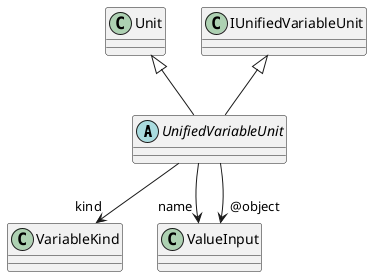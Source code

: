 @startuml
abstract class UnifiedVariableUnit {
}
Unit <|-- UnifiedVariableUnit
IUnifiedVariableUnit <|-- UnifiedVariableUnit
UnifiedVariableUnit --> "kind" VariableKind
UnifiedVariableUnit --> "name" ValueInput
UnifiedVariableUnit --> "@object" ValueInput
@enduml
